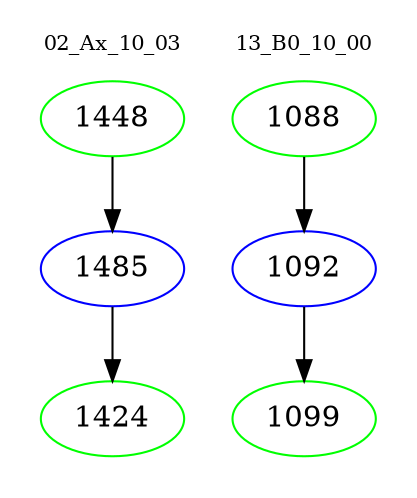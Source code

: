 digraph{
subgraph cluster_0 {
color = white
label = "02_Ax_10_03";
fontsize=10;
T0_1448 [label="1448", color="green"]
T0_1448 -> T0_1485 [color="black"]
T0_1485 [label="1485", color="blue"]
T0_1485 -> T0_1424 [color="black"]
T0_1424 [label="1424", color="green"]
}
subgraph cluster_1 {
color = white
label = "13_B0_10_00";
fontsize=10;
T1_1088 [label="1088", color="green"]
T1_1088 -> T1_1092 [color="black"]
T1_1092 [label="1092", color="blue"]
T1_1092 -> T1_1099 [color="black"]
T1_1099 [label="1099", color="green"]
}
}
